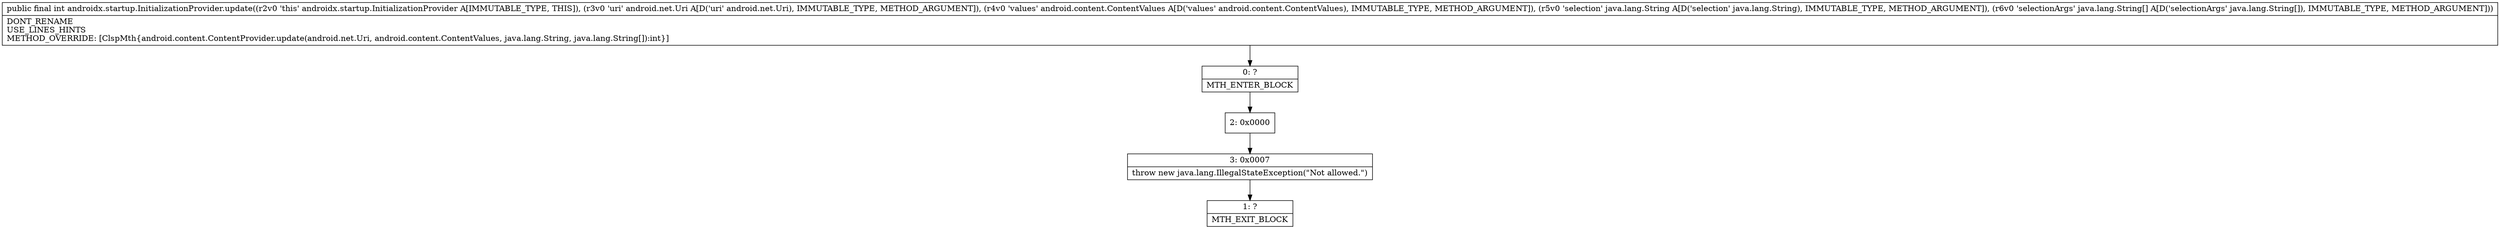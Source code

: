 digraph "CFG forandroidx.startup.InitializationProvider.update(Landroid\/net\/Uri;Landroid\/content\/ContentValues;Ljava\/lang\/String;[Ljava\/lang\/String;)I" {
Node_0 [shape=record,label="{0\:\ ?|MTH_ENTER_BLOCK\l}"];
Node_2 [shape=record,label="{2\:\ 0x0000}"];
Node_3 [shape=record,label="{3\:\ 0x0007|throw new java.lang.IllegalStateException(\"Not allowed.\")\l}"];
Node_1 [shape=record,label="{1\:\ ?|MTH_EXIT_BLOCK\l}"];
MethodNode[shape=record,label="{public final int androidx.startup.InitializationProvider.update((r2v0 'this' androidx.startup.InitializationProvider A[IMMUTABLE_TYPE, THIS]), (r3v0 'uri' android.net.Uri A[D('uri' android.net.Uri), IMMUTABLE_TYPE, METHOD_ARGUMENT]), (r4v0 'values' android.content.ContentValues A[D('values' android.content.ContentValues), IMMUTABLE_TYPE, METHOD_ARGUMENT]), (r5v0 'selection' java.lang.String A[D('selection' java.lang.String), IMMUTABLE_TYPE, METHOD_ARGUMENT]), (r6v0 'selectionArgs' java.lang.String[] A[D('selectionArgs' java.lang.String[]), IMMUTABLE_TYPE, METHOD_ARGUMENT]))  | DONT_RENAME\lUSE_LINES_HINTS\lMETHOD_OVERRIDE: [ClspMth\{android.content.ContentProvider.update(android.net.Uri, android.content.ContentValues, java.lang.String, java.lang.String[]):int\}]\l}"];
MethodNode -> Node_0;Node_0 -> Node_2;
Node_2 -> Node_3;
Node_3 -> Node_1;
}

